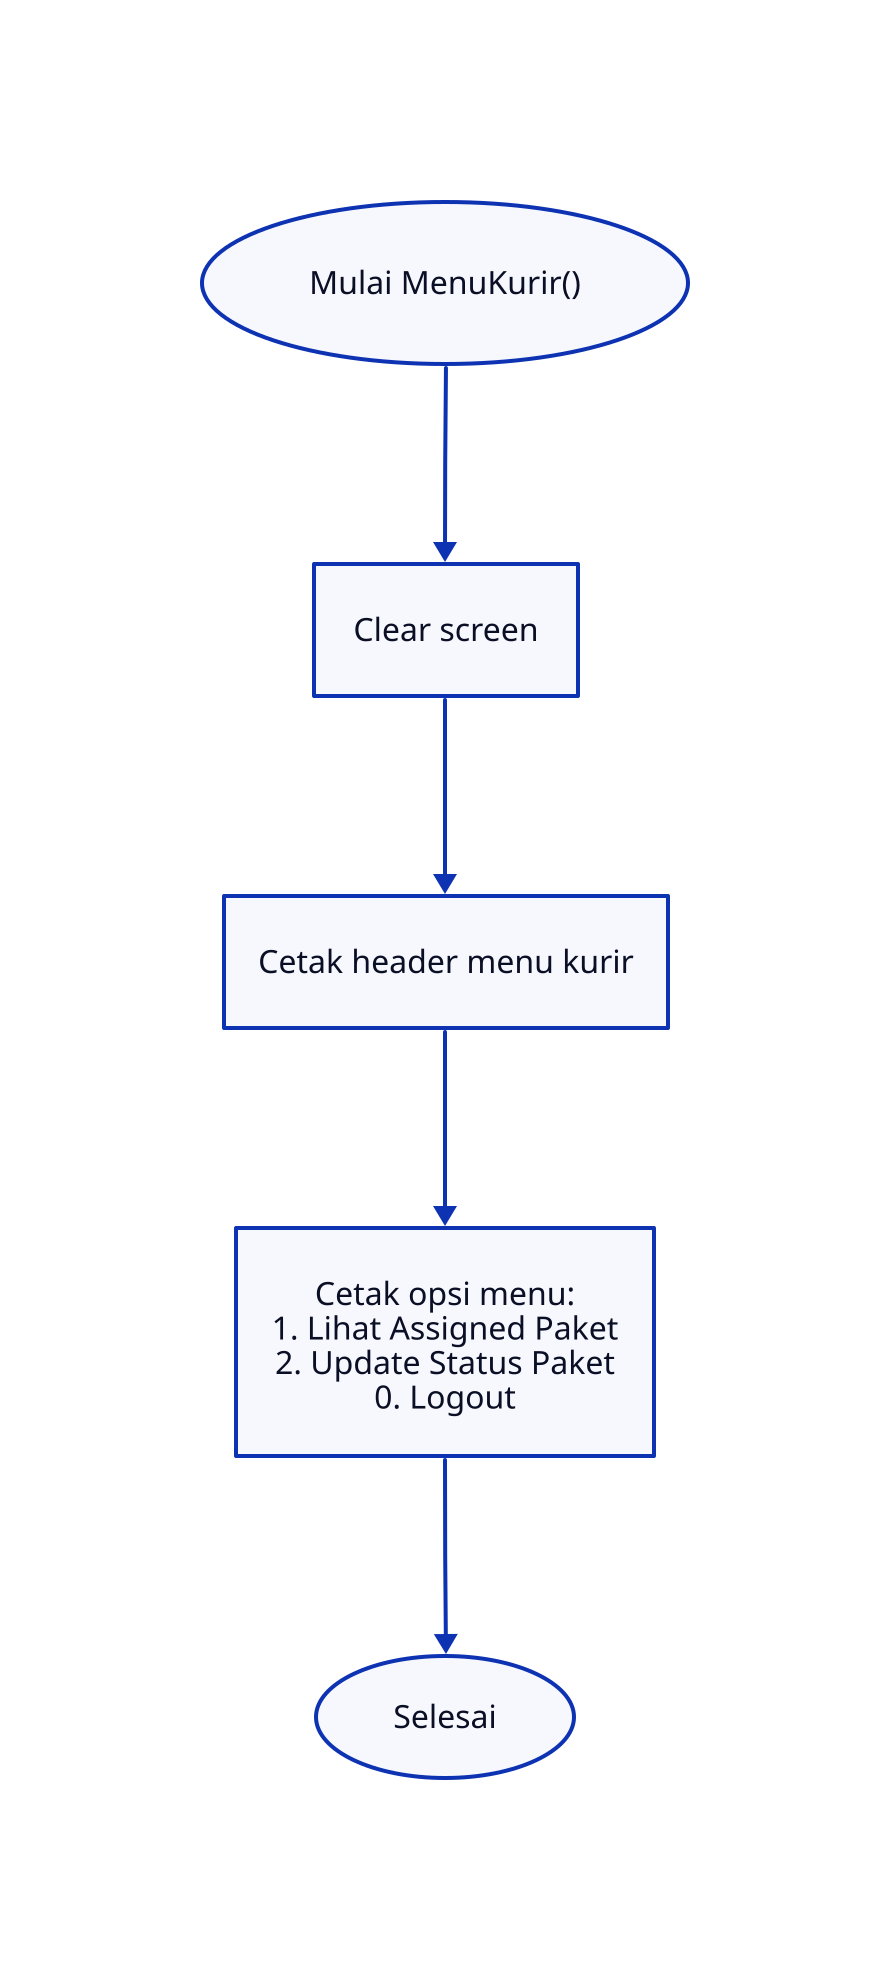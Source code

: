 direction: down

start: "Mulai MenuKurir()" {
  shape: oval
}

clearScreen: "Clear screen" {
  shape: rectangle
}

printHeader: "Cetak header menu kurir" {
  shape: rectangle
}

printOptions: "Cetak opsi menu:\n1. Lihat Assigned Paket\n2. Update Status Paket\n0. Logout" {
  shape: rectangle
}

end: "Selesai" {
  shape: oval
}

start -> clearScreen -> printHeader -> printOptions -> end
